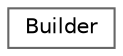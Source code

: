 digraph "Graphical Class Hierarchy"
{
 // LATEX_PDF_SIZE
  bgcolor="transparent";
  edge [fontname=Helvetica,fontsize=10,labelfontname=Helvetica,labelfontsize=10];
  node [fontname=Helvetica,fontsize=10,shape=box,height=0.2,width=0.4];
  rankdir="LR";
  Node0 [id="Node000000",label="Builder",height=0.2,width=0.4,color="grey40", fillcolor="white", style="filled",URL="$d2/d59/classBuilder.html",tooltip=" "];
}
